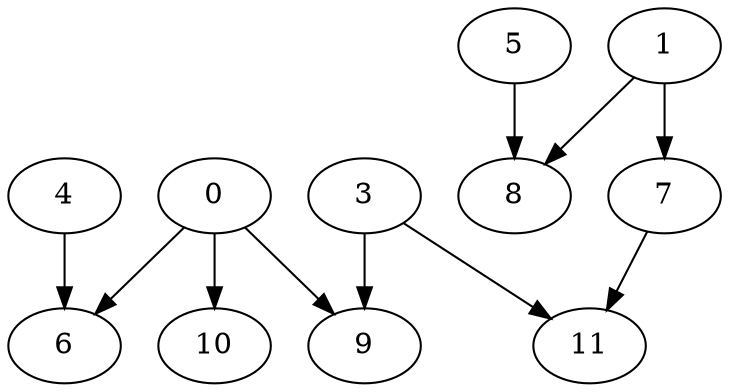 digraph {
    0 -> 10;
    5 -> 8;
    4 -> 6;
    0 -> 9;
    1 -> 8;
    0 -> 6;
    1 -> 7;
    3 -> 9;
    7 -> 11;
    3 -> 11;
}